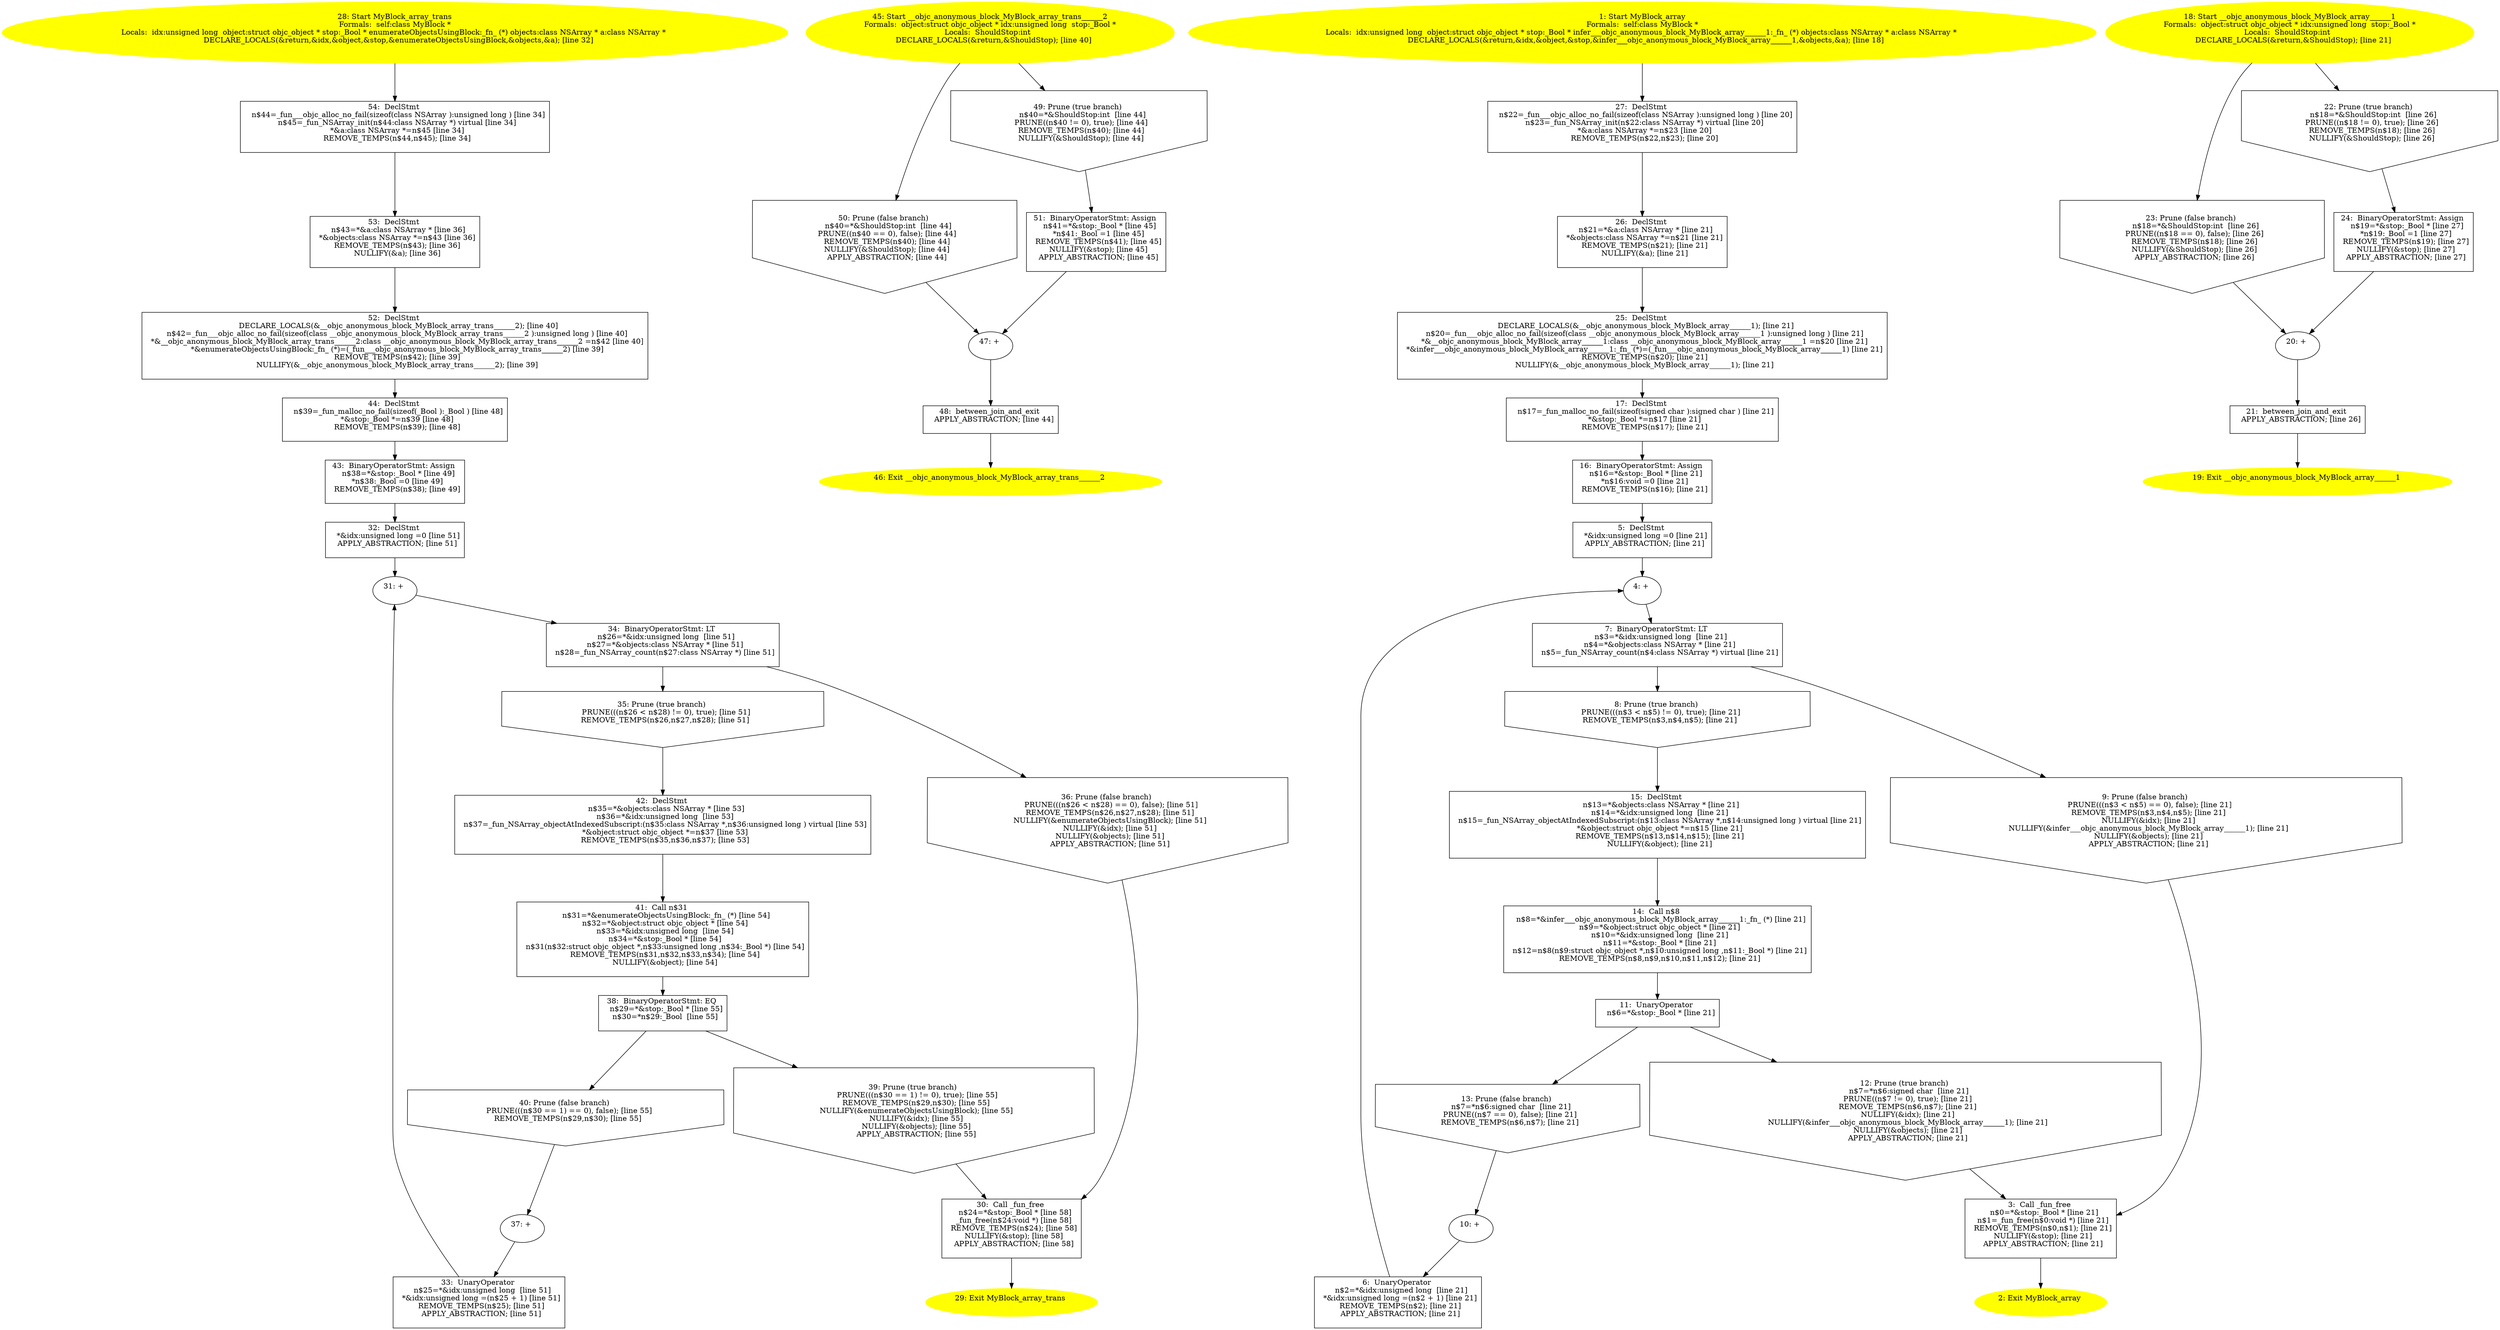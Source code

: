 digraph iCFG {
54 [label="54:  DeclStmt \n   n$44=_fun___objc_alloc_no_fail(sizeof(class NSArray ):unsigned long ) [line 34]\n  n$45=_fun_NSArray_init(n$44:class NSArray *) virtual [line 34]\n  *&a:class NSArray *=n$45 [line 34]\n  REMOVE_TEMPS(n$44,n$45); [line 34]\n " shape="box"]
	

	 54 -> 53 ;
53 [label="53:  DeclStmt \n   n$43=*&a:class NSArray * [line 36]\n  *&objects:class NSArray *=n$43 [line 36]\n  REMOVE_TEMPS(n$43); [line 36]\n  NULLIFY(&a); [line 36]\n " shape="box"]
	

	 53 -> 52 ;
52 [label="52:  DeclStmt \n   DECLARE_LOCALS(&__objc_anonymous_block_MyBlock_array_trans______2); [line 40]\n  n$42=_fun___objc_alloc_no_fail(sizeof(class __objc_anonymous_block_MyBlock_array_trans______2 ):unsigned long ) [line 40]\n  *&__objc_anonymous_block_MyBlock_array_trans______2:class __objc_anonymous_block_MyBlock_array_trans______2 =n$42 [line 40]\n  *&enumerateObjectsUsingBlock:_fn_ (*)=(_fun___objc_anonymous_block_MyBlock_array_trans______2) [line 39]\n  REMOVE_TEMPS(n$42); [line 39]\n  NULLIFY(&__objc_anonymous_block_MyBlock_array_trans______2); [line 39]\n " shape="box"]
	

	 52 -> 44 ;
51 [label="51:  BinaryOperatorStmt: Assign \n   n$41=*&stop:_Bool * [line 45]\n  *n$41:_Bool =1 [line 45]\n  REMOVE_TEMPS(n$41); [line 45]\n  NULLIFY(&stop); [line 45]\n  APPLY_ABSTRACTION; [line 45]\n " shape="box"]
	

	 51 -> 47 ;
50 [label="50: Prune (false branch) \n   n$40=*&ShouldStop:int  [line 44]\n  PRUNE((n$40 == 0), false); [line 44]\n  REMOVE_TEMPS(n$40); [line 44]\n  NULLIFY(&ShouldStop); [line 44]\n  APPLY_ABSTRACTION; [line 44]\n " shape="invhouse"]
	

	 50 -> 47 ;
49 [label="49: Prune (true branch) \n   n$40=*&ShouldStop:int  [line 44]\n  PRUNE((n$40 != 0), true); [line 44]\n  REMOVE_TEMPS(n$40); [line 44]\n  NULLIFY(&ShouldStop); [line 44]\n " shape="invhouse"]
	

	 49 -> 51 ;
48 [label="48:  between_join_and_exit \n   APPLY_ABSTRACTION; [line 44]\n " shape="box"]
	

	 48 -> 46 ;
47 [label="47: + \n  " ]
	

	 47 -> 48 ;
46 [label="46: Exit __objc_anonymous_block_MyBlock_array_trans______2 \n  " color=yellow style=filled]
	

45 [label="45: Start __objc_anonymous_block_MyBlock_array_trans______2\nFormals:  object:struct objc_object * idx:unsigned long  stop:_Bool *\nLocals:  ShouldStop:int  \n   DECLARE_LOCALS(&return,&ShouldStop); [line 40]\n " color=yellow style=filled]
	

	 45 -> 49 ;
	 45 -> 50 ;
44 [label="44:  DeclStmt \n   n$39=_fun_malloc_no_fail(sizeof(_Bool ):_Bool ) [line 48]\n  *&stop:_Bool *=n$39 [line 48]\n  REMOVE_TEMPS(n$39); [line 48]\n " shape="box"]
	

	 44 -> 43 ;
43 [label="43:  BinaryOperatorStmt: Assign \n   n$38=*&stop:_Bool * [line 49]\n  *n$38:_Bool =0 [line 49]\n  REMOVE_TEMPS(n$38); [line 49]\n " shape="box"]
	

	 43 -> 32 ;
42 [label="42:  DeclStmt \n   n$35=*&objects:class NSArray * [line 53]\n  n$36=*&idx:unsigned long  [line 53]\n  n$37=_fun_NSArray_objectAtIndexedSubscript:(n$35:class NSArray *,n$36:unsigned long ) virtual [line 53]\n  *&object:struct objc_object *=n$37 [line 53]\n  REMOVE_TEMPS(n$35,n$36,n$37); [line 53]\n " shape="box"]
	

	 42 -> 41 ;
41 [label="41:  Call n$31 \n   n$31=*&enumerateObjectsUsingBlock:_fn_ (*) [line 54]\n  n$32=*&object:struct objc_object * [line 54]\n  n$33=*&idx:unsigned long  [line 54]\n  n$34=*&stop:_Bool * [line 54]\n  n$31(n$32:struct objc_object *,n$33:unsigned long ,n$34:_Bool *) [line 54]\n  REMOVE_TEMPS(n$31,n$32,n$33,n$34); [line 54]\n  NULLIFY(&object); [line 54]\n " shape="box"]
	

	 41 -> 38 ;
40 [label="40: Prune (false branch) \n   PRUNE(((n$30 == 1) == 0), false); [line 55]\n  REMOVE_TEMPS(n$29,n$30); [line 55]\n " shape="invhouse"]
	

	 40 -> 37 ;
39 [label="39: Prune (true branch) \n   PRUNE(((n$30 == 1) != 0), true); [line 55]\n  REMOVE_TEMPS(n$29,n$30); [line 55]\n  NULLIFY(&enumerateObjectsUsingBlock); [line 55]\n  NULLIFY(&idx); [line 55]\n  NULLIFY(&objects); [line 55]\n  APPLY_ABSTRACTION; [line 55]\n " shape="invhouse"]
	

	 39 -> 30 ;
38 [label="38:  BinaryOperatorStmt: EQ \n   n$29=*&stop:_Bool * [line 55]\n  n$30=*n$29:_Bool  [line 55]\n " shape="box"]
	

	 38 -> 39 ;
	 38 -> 40 ;
37 [label="37: + \n  " ]
	

	 37 -> 33 ;
36 [label="36: Prune (false branch) \n   PRUNE(((n$26 < n$28) == 0), false); [line 51]\n  REMOVE_TEMPS(n$26,n$27,n$28); [line 51]\n  NULLIFY(&enumerateObjectsUsingBlock); [line 51]\n  NULLIFY(&idx); [line 51]\n  NULLIFY(&objects); [line 51]\n  APPLY_ABSTRACTION; [line 51]\n " shape="invhouse"]
	

	 36 -> 30 ;
35 [label="35: Prune (true branch) \n   PRUNE(((n$26 < n$28) != 0), true); [line 51]\n  REMOVE_TEMPS(n$26,n$27,n$28); [line 51]\n " shape="invhouse"]
	

	 35 -> 42 ;
34 [label="34:  BinaryOperatorStmt: LT \n   n$26=*&idx:unsigned long  [line 51]\n  n$27=*&objects:class NSArray * [line 51]\n  n$28=_fun_NSArray_count(n$27:class NSArray *) [line 51]\n " shape="box"]
	

	 34 -> 35 ;
	 34 -> 36 ;
33 [label="33:  UnaryOperator \n   n$25=*&idx:unsigned long  [line 51]\n  *&idx:unsigned long =(n$25 + 1) [line 51]\n  REMOVE_TEMPS(n$25); [line 51]\n  APPLY_ABSTRACTION; [line 51]\n " shape="box"]
	

	 33 -> 31 ;
32 [label="32:  DeclStmt \n   *&idx:unsigned long =0 [line 51]\n  APPLY_ABSTRACTION; [line 51]\n " shape="box"]
	

	 32 -> 31 ;
31 [label="31: + \n  " ]
	

	 31 -> 34 ;
30 [label="30:  Call _fun_free \n   n$24=*&stop:_Bool * [line 58]\n  _fun_free(n$24:void *) [line 58]\n  REMOVE_TEMPS(n$24); [line 58]\n  NULLIFY(&stop); [line 58]\n  APPLY_ABSTRACTION; [line 58]\n " shape="box"]
	

	 30 -> 29 ;
29 [label="29: Exit MyBlock_array_trans \n  " color=yellow style=filled]
	

28 [label="28: Start MyBlock_array_trans\nFormals:  self:class MyBlock *\nLocals:  idx:unsigned long  object:struct objc_object * stop:_Bool * enumerateObjectsUsingBlock:_fn_ (*) objects:class NSArray * a:class NSArray * \n   DECLARE_LOCALS(&return,&idx,&object,&stop,&enumerateObjectsUsingBlock,&objects,&a); [line 32]\n " color=yellow style=filled]
	

	 28 -> 54 ;
27 [label="27:  DeclStmt \n   n$22=_fun___objc_alloc_no_fail(sizeof(class NSArray ):unsigned long ) [line 20]\n  n$23=_fun_NSArray_init(n$22:class NSArray *) virtual [line 20]\n  *&a:class NSArray *=n$23 [line 20]\n  REMOVE_TEMPS(n$22,n$23); [line 20]\n " shape="box"]
	

	 27 -> 26 ;
26 [label="26:  DeclStmt \n   n$21=*&a:class NSArray * [line 21]\n  *&objects:class NSArray *=n$21 [line 21]\n  REMOVE_TEMPS(n$21); [line 21]\n  NULLIFY(&a); [line 21]\n " shape="box"]
	

	 26 -> 25 ;
25 [label="25:  DeclStmt \n   DECLARE_LOCALS(&__objc_anonymous_block_MyBlock_array______1); [line 21]\n  n$20=_fun___objc_alloc_no_fail(sizeof(class __objc_anonymous_block_MyBlock_array______1 ):unsigned long ) [line 21]\n  *&__objc_anonymous_block_MyBlock_array______1:class __objc_anonymous_block_MyBlock_array______1 =n$20 [line 21]\n  *&infer___objc_anonymous_block_MyBlock_array______1:_fn_ (*)=(_fun___objc_anonymous_block_MyBlock_array______1) [line 21]\n  REMOVE_TEMPS(n$20); [line 21]\n  NULLIFY(&__objc_anonymous_block_MyBlock_array______1); [line 21]\n " shape="box"]
	

	 25 -> 17 ;
24 [label="24:  BinaryOperatorStmt: Assign \n   n$19=*&stop:_Bool * [line 27]\n  *n$19:_Bool =1 [line 27]\n  REMOVE_TEMPS(n$19); [line 27]\n  NULLIFY(&stop); [line 27]\n  APPLY_ABSTRACTION; [line 27]\n " shape="box"]
	

	 24 -> 20 ;
23 [label="23: Prune (false branch) \n   n$18=*&ShouldStop:int  [line 26]\n  PRUNE((n$18 == 0), false); [line 26]\n  REMOVE_TEMPS(n$18); [line 26]\n  NULLIFY(&ShouldStop); [line 26]\n  APPLY_ABSTRACTION; [line 26]\n " shape="invhouse"]
	

	 23 -> 20 ;
22 [label="22: Prune (true branch) \n   n$18=*&ShouldStop:int  [line 26]\n  PRUNE((n$18 != 0), true); [line 26]\n  REMOVE_TEMPS(n$18); [line 26]\n  NULLIFY(&ShouldStop); [line 26]\n " shape="invhouse"]
	

	 22 -> 24 ;
21 [label="21:  between_join_and_exit \n   APPLY_ABSTRACTION; [line 26]\n " shape="box"]
	

	 21 -> 19 ;
20 [label="20: + \n  " ]
	

	 20 -> 21 ;
19 [label="19: Exit __objc_anonymous_block_MyBlock_array______1 \n  " color=yellow style=filled]
	

18 [label="18: Start __objc_anonymous_block_MyBlock_array______1\nFormals:  object:struct objc_object * idx:unsigned long  stop:_Bool *\nLocals:  ShouldStop:int  \n   DECLARE_LOCALS(&return,&ShouldStop); [line 21]\n " color=yellow style=filled]
	

	 18 -> 22 ;
	 18 -> 23 ;
17 [label="17:  DeclStmt \n   n$17=_fun_malloc_no_fail(sizeof(signed char ):signed char ) [line 21]\n  *&stop:_Bool *=n$17 [line 21]\n  REMOVE_TEMPS(n$17); [line 21]\n " shape="box"]
	

	 17 -> 16 ;
16 [label="16:  BinaryOperatorStmt: Assign \n   n$16=*&stop:_Bool * [line 21]\n  *n$16:void =0 [line 21]\n  REMOVE_TEMPS(n$16); [line 21]\n " shape="box"]
	

	 16 -> 5 ;
15 [label="15:  DeclStmt \n   n$13=*&objects:class NSArray * [line 21]\n  n$14=*&idx:unsigned long  [line 21]\n  n$15=_fun_NSArray_objectAtIndexedSubscript:(n$13:class NSArray *,n$14:unsigned long ) virtual [line 21]\n  *&object:struct objc_object *=n$15 [line 21]\n  REMOVE_TEMPS(n$13,n$14,n$15); [line 21]\n  NULLIFY(&object); [line 21]\n " shape="box"]
	

	 15 -> 14 ;
14 [label="14:  Call n$8 \n   n$8=*&infer___objc_anonymous_block_MyBlock_array______1:_fn_ (*) [line 21]\n  n$9=*&object:struct objc_object * [line 21]\n  n$10=*&idx:unsigned long  [line 21]\n  n$11=*&stop:_Bool * [line 21]\n  n$12=n$8(n$9:struct objc_object *,n$10:unsigned long ,n$11:_Bool *) [line 21]\n  REMOVE_TEMPS(n$8,n$9,n$10,n$11,n$12); [line 21]\n " shape="box"]
	

	 14 -> 11 ;
13 [label="13: Prune (false branch) \n   n$7=*n$6:signed char  [line 21]\n  PRUNE((n$7 == 0), false); [line 21]\n  REMOVE_TEMPS(n$6,n$7); [line 21]\n " shape="invhouse"]
	

	 13 -> 10 ;
12 [label="12: Prune (true branch) \n   n$7=*n$6:signed char  [line 21]\n  PRUNE((n$7 != 0), true); [line 21]\n  REMOVE_TEMPS(n$6,n$7); [line 21]\n  NULLIFY(&idx); [line 21]\n  NULLIFY(&infer___objc_anonymous_block_MyBlock_array______1); [line 21]\n  NULLIFY(&objects); [line 21]\n  APPLY_ABSTRACTION; [line 21]\n " shape="invhouse"]
	

	 12 -> 3 ;
11 [label="11:  UnaryOperator \n   n$6=*&stop:_Bool * [line 21]\n " shape="box"]
	

	 11 -> 12 ;
	 11 -> 13 ;
10 [label="10: + \n  " ]
	

	 10 -> 6 ;
9 [label="9: Prune (false branch) \n   PRUNE(((n$3 < n$5) == 0), false); [line 21]\n  REMOVE_TEMPS(n$3,n$4,n$5); [line 21]\n  NULLIFY(&idx); [line 21]\n  NULLIFY(&infer___objc_anonymous_block_MyBlock_array______1); [line 21]\n  NULLIFY(&objects); [line 21]\n  APPLY_ABSTRACTION; [line 21]\n " shape="invhouse"]
	

	 9 -> 3 ;
8 [label="8: Prune (true branch) \n   PRUNE(((n$3 < n$5) != 0), true); [line 21]\n  REMOVE_TEMPS(n$3,n$4,n$5); [line 21]\n " shape="invhouse"]
	

	 8 -> 15 ;
7 [label="7:  BinaryOperatorStmt: LT \n   n$3=*&idx:unsigned long  [line 21]\n  n$4=*&objects:class NSArray * [line 21]\n  n$5=_fun_NSArray_count(n$4:class NSArray *) virtual [line 21]\n " shape="box"]
	

	 7 -> 8 ;
	 7 -> 9 ;
6 [label="6:  UnaryOperator \n   n$2=*&idx:unsigned long  [line 21]\n  *&idx:unsigned long =(n$2 + 1) [line 21]\n  REMOVE_TEMPS(n$2); [line 21]\n  APPLY_ABSTRACTION; [line 21]\n " shape="box"]
	

	 6 -> 4 ;
5 [label="5:  DeclStmt \n   *&idx:unsigned long =0 [line 21]\n  APPLY_ABSTRACTION; [line 21]\n " shape="box"]
	

	 5 -> 4 ;
4 [label="4: + \n  " ]
	

	 4 -> 7 ;
3 [label="3:  Call _fun_free \n   n$0=*&stop:_Bool * [line 21]\n  n$1=_fun_free(n$0:void *) [line 21]\n  REMOVE_TEMPS(n$0,n$1); [line 21]\n  NULLIFY(&stop); [line 21]\n  APPLY_ABSTRACTION; [line 21]\n " shape="box"]
	

	 3 -> 2 ;
2 [label="2: Exit MyBlock_array \n  " color=yellow style=filled]
	

1 [label="1: Start MyBlock_array\nFormals:  self:class MyBlock *\nLocals:  idx:unsigned long  object:struct objc_object * stop:_Bool * infer___objc_anonymous_block_MyBlock_array______1:_fn_ (*) objects:class NSArray * a:class NSArray * \n   DECLARE_LOCALS(&return,&idx,&object,&stop,&infer___objc_anonymous_block_MyBlock_array______1,&objects,&a); [line 18]\n " color=yellow style=filled]
	

	 1 -> 27 ;
}

